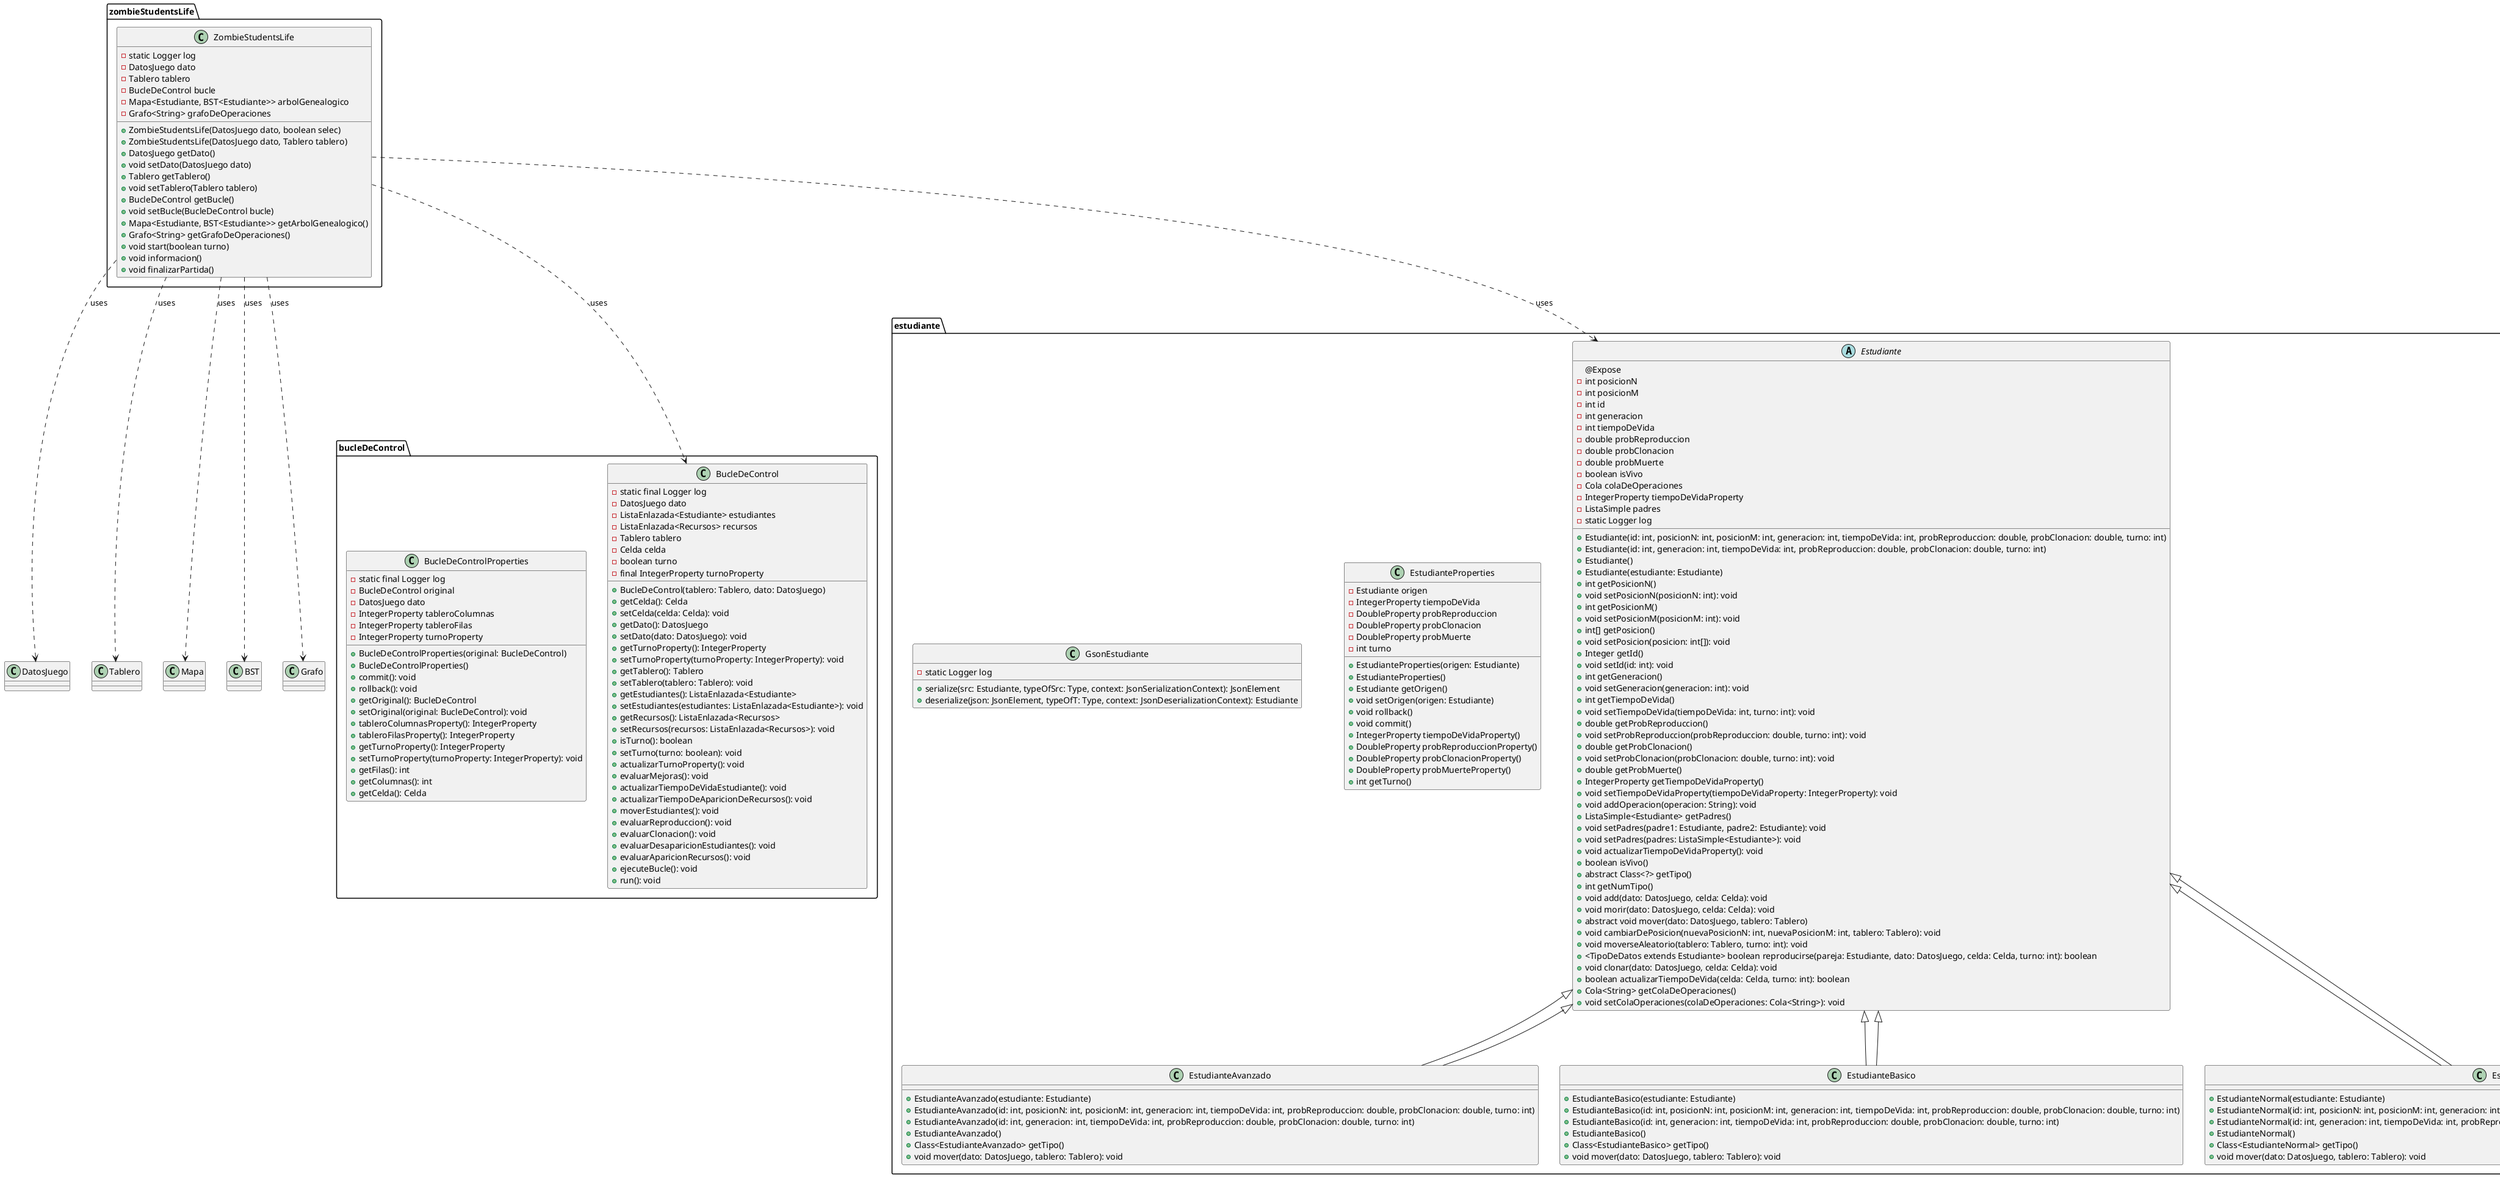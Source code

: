 @startuml
'https://plantuml.com/class-diagram

package bucleDeControl {
    class BucleDeControl {
        - static final Logger log
        - DatosJuego dato
        - ListaEnlazada<Estudiante> estudiantes
        - ListaEnlazada<Recursos> recursos
        - Tablero tablero
        - Celda celda
        - boolean turno
        - final IntegerProperty turnoProperty
        + BucleDeControl(tablero: Tablero, dato: DatosJuego)
        + getCelda(): Celda
        + setCelda(celda: Celda): void
        + getDato(): DatosJuego
        + setDato(dato: DatosJuego): void
        + getTurnoProperty(): IntegerProperty
        + setTurnoProperty(turnoProperty: IntegerProperty): void
        + getTablero(): Tablero
        + setTablero(tablero: Tablero): void
        + getEstudiantes(): ListaEnlazada<Estudiante>
        + setEstudiantes(estudiantes: ListaEnlazada<Estudiante>): void
        + getRecursos(): ListaEnlazada<Recursos>
        + setRecursos(recursos: ListaEnlazada<Recursos>): void
        + isTurno(): boolean
        + setTurno(turno: boolean): void
        + actualizarTurnoProperty(): void
        + evaluarMejoras(): void
        + actualizarTiempoDeVidaEstudiante(): void
        + actualizarTiempoDeAparicionDeRecursos(): void
        + moverEstudiantes(): void
        + evaluarReproduccion(): void
        + evaluarClonacion(): void
        + evaluarDesaparicionEstudiantes(): void
        + evaluarAparicionRecursos(): void
        + ejecuteBucle(): void
        + run(): void
    }

    class BucleDeControlProperties {
        - static final Logger log
        - BucleDeControl original
        - DatosJuego dato
        - IntegerProperty tableroColumnas
        - IntegerProperty tableroFilas
        - IntegerProperty turnoProperty
        + BucleDeControlProperties(original: BucleDeControl)
        + BucleDeControlProperties()
        + commit(): void
        + rollback(): void
        + getOriginal(): BucleDeControl
        + setOriginal(original: BucleDeControl): void
        + tableroColumnasProperty(): IntegerProperty
        + tableroFilasProperty(): IntegerProperty
        + getTurnoProperty(): IntegerProperty
        + setTurnoProperty(turnoProperty: IntegerProperty): void
        + getFilas(): int
        + getColumnas(): int
        + getCelda(): Celda
    }
}

package entorno {
    class Agua extends Recursos {
        - double aumentoVida
        - static final Logger log
        + Agua(id: int, posicionN: int, posicionM: int, dato: DatosJuego)
        + Agua()
        + Agua(id: int, dato: DatosJuego)
        + getAumentoVida(): double
        + setAumentoVida(aumentoVida: int): void
        + getTipo(): Class<Agua>
        + aplicarEfecto(estudiante: Estudiante, celda: Celda, turno: int): void
    }

    class Biblioteca extends Recursos {
        - double aumentoProbClonacion
        - static final Logger log
        + Biblioteca(id: int, posicionN: int, posicionM: int, dato: DatosJuego)
        + Biblioteca()
        + Biblioteca(id: int, dato: DatosJuego)
        + getAumentoProbClonacion(): double
        + setAumentoProbClonacion(aumentoProbClonacion: double): void
        + getTipo(): Class<Biblioteca>
        + aplicarEfecto(estudiante: Estudiante, celda: Celda, turno: int): void
    }

    class Comida extends Recursos {
        - double aumentoVida
        - static final Logger log
        + Comida(id: int, posicionN: int, posicionM: int, dato: DatosJuego)
        + Comida()
        + Comida(id: int, dato: DatosJuego)
        + getAumentoVida(): double
        + setAumentoVida(aumentoVida: int): void
        + getTipo(): Class<Comida>
        + aplicarEfecto(estudiante: Estudiante, celda: Celda, turno: int): void
    }

    class Montaña extends Recursos {
        - double reduccionVida
        - static final Logger log
        + Montaña(id: int, dato: DatosJuego)
        + Montaña(id: int, posicionN: int, posicionM: int, dato: DatosJuego)
        + Montaña()
        + getReduccionVida(): double
        + setReduccionVida(reduccionVida: int): void
        + getTipo(): Class<Montaña>
        + aplicarEfecto(estudiante: Estudiante, celda: Celda, turno: int): void
    }

    class Pozo extends Recursos {
        - static final Logger log
        + Pozo(id: int, dato: DatosJuego)
        + Pozo()
        + Pozo(id: int, posicionN: int, posicionM: int, dato: DatosJuego)
        + getTipo(): Class<Pozo>
        + aplicarEfecto(estudiante: Estudiante, celda: Celda, turno: int): void
    }

    class Tesoro extends Recursos {
        - double aumentoProbReproduccion
        - static final Logger log
        + Tesoro(id: int, dato: DatosJuego)
        + Tesoro()
        + Tesoro(id: int, posicionN: int, posicionM: int, dato: DatosJuego)
        + getAumentoProbReproduccion(): double
        + setAumentoProbReproduccion(aumentoProbReproduccion: double): void
        + getTipo(): Class<Tesoro>
        + aplicarEfecto(estudiante: Estudiante, celda: Celda, turno: int): void
    }
}

package estudiante {
    abstract class Estudiante {
        @Expose
        - int posicionN
        - int posicionM
        - int id
        - int generacion
        - int tiempoDeVida
        - double probReproduccion
        - double probClonacion
        - double probMuerte
        - boolean isVivo
        - Cola colaDeOperaciones
        - IntegerProperty tiempoDeVidaProperty
        - ListaSimple padres
        - static Logger log
        + Estudiante(id: int, posicionN: int, posicionM: int, generacion: int, tiempoDeVida: int, probReproduccion: double, probClonacion: double, turno: int)
        + Estudiante(id: int, generacion: int, tiempoDeVida: int, probReproduccion: double, probClonacion: double, turno: int)
        + Estudiante()
        + Estudiante(estudiante: Estudiante)
        + int getPosicionN()
        + void setPosicionN(posicionN: int): void
        + int getPosicionM()
        + void setPosicionM(posicionM: int): void
        + int[] getPosicion()
        + void setPosicion(posicion: int[]): void
        + Integer getId()
        + void setId(id: int): void
        + int getGeneracion()
        + void setGeneracion(generacion: int): void
        + int getTiempoDeVida()
        + void setTiempoDeVida(tiempoDeVida: int, turno: int): void
        + double getProbReproduccion()
        + void setProbReproduccion(probReproduccion: double, turno: int): void
        + double getProbClonacion()
        + void setProbClonacion(probClonacion: double, turno: int): void
        + double getProbMuerte()
        + IntegerProperty getTiempoDeVidaProperty()
        + void setTiempoDeVidaProperty(tiempoDeVidaProperty: IntegerProperty): void
        + void addOperacion(operacion: String): void
        + ListaSimple<Estudiante> getPadres()
        + void setPadres(padre1: Estudiante, padre2: Estudiante): void
        + void setPadres(padres: ListaSimple<Estudiante>): void
        + void actualizarTiempoDeVidaProperty(): void
        + boolean isVivo()
        + abstract Class<?> getTipo()
        + int getNumTipo()
        + void add(dato: DatosJuego, celda: Celda): void
        + void morir(dato: DatosJuego, celda: Celda): void
        + abstract void mover(dato: DatosJuego, tablero: Tablero)
        + void cambiarDePosicion(nuevaPosicionN: int, nuevaPosicionM: int, tablero: Tablero): void
        + void moverseAleatorio(tablero: Tablero, turno: int): void
        + <TipoDeDatos extends Estudiante> boolean reproducirse(pareja: Estudiante, dato: DatosJuego, celda: Celda, turno: int): boolean
        + void clonar(dato: DatosJuego, celda: Celda): void
        + boolean actualizarTiempoDeVida(celda: Celda, turno: int): boolean
        + Cola<String> getColaDeOperaciones()
        + void setColaOperaciones(colaDeOperaciones: Cola<String>): void
    }

    class EstudianteAvanzado extends Estudiante {
        + EstudianteAvanzado(estudiante: Estudiante)
        + EstudianteAvanzado(id: int, posicionN: int, posicionM: int, generacion: int, tiempoDeVida: int, probReproduccion: double, probClonacion: double, turno: int)
        + EstudianteAvanzado(id: int, generacion: int, tiempoDeVida: int, probReproduccion: double, probClonacion: double, turno: int)
        + EstudianteAvanzado()
        + Class<EstudianteAvanzado> getTipo()
        + void mover(dato: DatosJuego, tablero: Tablero): void
    }

    class EstudianteBasico extends Estudiante {
        + EstudianteBasico(estudiante: Estudiante)
        + EstudianteBasico(id: int, posicionN: int, posicionM: int, generacion: int, tiempoDeVida: int, probReproduccion: double, probClonacion: double, turno: int)
        + EstudianteBasico(id: int, generacion: int, tiempoDeVida: int, probReproduccion: double, probClonacion: double, turno: int)
        + EstudianteBasico()
        + Class<EstudianteBasico> getTipo()
        + void mover(dato: DatosJuego, tablero: Tablero): void
    }

    class EstudianteNormal extends Estudiante {
        + EstudianteNormal(estudiante: Estudiante)
        + EstudianteNormal(id: int, posicionN: int, posicionM: int, generacion: int, tiempoDeVida: int, probReproduccion: double, probClonacion: double, turno: int)
        + EstudianteNormal(id: int, generacion: int, tiempoDeVida: int, probReproduccion: double, probClonacion: double, turno: int)
        + EstudianteNormal()
        + Class<EstudianteNormal> getTipo()
        + void mover(dato: DatosJuego, tablero: Tablero): void
    }

    class EstudianteProperties {
        - Estudiante origen
        - IntegerProperty tiempoDeVida
        - DoubleProperty probReproduccion
        - DoubleProperty probClonacion
        - DoubleProperty probMuerte
        - int turno
        + EstudianteProperties(origen: Estudiante)
        + EstudianteProperties()
        + Estudiante getOrigen()
        + void setOrigen(origen: Estudiante)
        + void rollback()
        + void commit()
        + IntegerProperty tiempoDeVidaProperty()
        + DoubleProperty probReproduccionProperty()
        + DoubleProperty probClonacionProperty()
        + DoubleProperty probMuerteProperty()
        + int getTurno()
    }

    class GsonEstudiante {
        - static Logger log
        + serialize(src: Estudiante, typeOfSrc: Type, context: JsonSerializationContext): JsonElement
        + deserialize(json: JsonElement, typeOfT: Type, context: JsonDeserializationContext): Estudiante
    }
}


package zombieStudentsLife{
    class ZombieStudentsLife {
        - static Logger log
        - DatosJuego dato
        - Tablero tablero
        - BucleDeControl bucle
        - Mapa<Estudiante, BST<Estudiante>> arbolGenealogico
        - Grafo<String> grafoDeOperaciones

        + ZombieStudentsLife(DatosJuego dato, boolean selec)
        + ZombieStudentsLife(DatosJuego dato, Tablero tablero)
        + DatosJuego getDato()
        + void setDato(DatosJuego dato)
        + Tablero getTablero()
        + void setTablero(Tablero tablero)
        + BucleDeControl getBucle()
        + void setBucle(BucleDeControl bucle)
        + Mapa<Estudiante, BST<Estudiante>> getArbolGenealogico()
        + Grafo<String> getGrafoDeOperaciones()
        + void start(boolean turno)
        + void informacion()
        + void finalizarPartida()
    }
}

ZombieStudentsLife ..> DatosJuego : uses
ZombieStudentsLife ..> Tablero : uses
ZombieStudentsLife ..> BucleDeControl : uses
ZombieStudentsLife ..> Mapa : uses
ZombieStudentsLife ..> BST : uses
ZombieStudentsLife ..> Grafo : uses
ZombieStudentsLife ..> Estudiante : uses

Estudiante <|-- EstudianteBasico
Estudiante <|-- EstudianteNormal
Estudiante <|-- EstudianteAvanzado

Agua --> Recursos
Biblioteca --> Recursos
Comida --> Recursos
Montaña --> Recursos
Pozo --> Recursos
Tesoro --> Recursos

@enduml